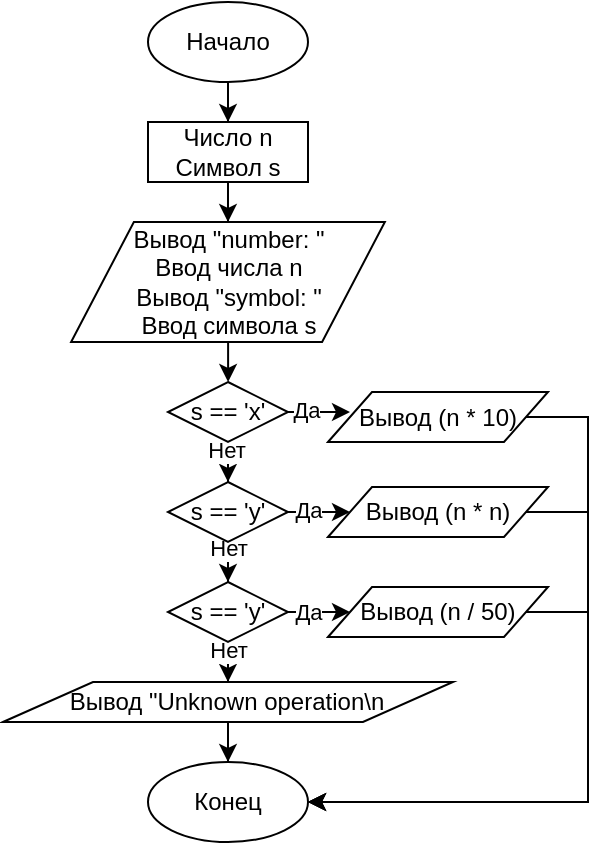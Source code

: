 <mxfile version="13.1.10" type="device"><diagram id="C5RBs43oDa-KdzZeNtuy" name="Page-1"><mxGraphModel dx="927" dy="409" grid="1" gridSize="10" guides="1" tooltips="1" connect="1" arrows="1" fold="1" page="1" pageScale="1" pageWidth="827" pageHeight="1169" math="0" shadow="0"><root><mxCell id="WIyWlLk6GJQsqaUBKTNV-0"/><mxCell id="WIyWlLk6GJQsqaUBKTNV-1" parent="WIyWlLk6GJQsqaUBKTNV-0"/><mxCell id="7uZfHtSH42SoGgWRZuXW-3" style="edgeStyle=orthogonalEdgeStyle;rounded=0;orthogonalLoop=1;jettySize=auto;html=1;entryX=0.5;entryY=0;entryDx=0;entryDy=0;" edge="1" parent="WIyWlLk6GJQsqaUBKTNV-1" source="7uZfHtSH42SoGgWRZuXW-0" target="7uZfHtSH42SoGgWRZuXW-1"><mxGeometry relative="1" as="geometry"/></mxCell><mxCell id="7uZfHtSH42SoGgWRZuXW-0" value="Начало" style="ellipse;whiteSpace=wrap;html=1;" vertex="1" parent="WIyWlLk6GJQsqaUBKTNV-1"><mxGeometry x="160" y="80" width="80" height="40" as="geometry"/></mxCell><mxCell id="7uZfHtSH42SoGgWRZuXW-5" style="edgeStyle=orthogonalEdgeStyle;rounded=0;orthogonalLoop=1;jettySize=auto;html=1;entryX=0.5;entryY=0;entryDx=0;entryDy=0;" edge="1" parent="WIyWlLk6GJQsqaUBKTNV-1" source="7uZfHtSH42SoGgWRZuXW-1" target="7uZfHtSH42SoGgWRZuXW-4"><mxGeometry relative="1" as="geometry"/></mxCell><mxCell id="7uZfHtSH42SoGgWRZuXW-1" value="Число n&lt;br&gt;Символ s" style="rounded=0;whiteSpace=wrap;html=1;" vertex="1" parent="WIyWlLk6GJQsqaUBKTNV-1"><mxGeometry x="160" y="140" width="80" height="30" as="geometry"/></mxCell><mxCell id="7uZfHtSH42SoGgWRZuXW-77" style="edgeStyle=orthogonalEdgeStyle;rounded=0;orthogonalLoop=1;jettySize=auto;html=1;entryX=0.5;entryY=0;entryDx=0;entryDy=0;" edge="1" parent="WIyWlLk6GJQsqaUBKTNV-1" source="7uZfHtSH42SoGgWRZuXW-4" target="7uZfHtSH42SoGgWRZuXW-76"><mxGeometry relative="1" as="geometry"/></mxCell><mxCell id="7uZfHtSH42SoGgWRZuXW-4" value="Вывод&amp;nbsp;&quot;number: &quot;&lt;br&gt;Ввод числа n&lt;br&gt;Вывод&amp;nbsp;&quot;symbol: &quot;&lt;br&gt;Ввод символа s" style="shape=parallelogram;perimeter=parallelogramPerimeter;whiteSpace=wrap;html=1;fontFamily=Helvetica;fontSize=12;fontColor=#000000;align=center;strokeColor=#000000;fillColor=#ffffff;" vertex="1" parent="WIyWlLk6GJQsqaUBKTNV-1"><mxGeometry x="121.56" y="190" width="156.87" height="60" as="geometry"/></mxCell><mxCell id="7uZfHtSH42SoGgWRZuXW-8" value="Конец" style="ellipse;whiteSpace=wrap;html=1;" vertex="1" parent="WIyWlLk6GJQsqaUBKTNV-1"><mxGeometry x="160" y="460" width="80" height="40" as="geometry"/></mxCell><mxCell id="7uZfHtSH42SoGgWRZuXW-79" style="edgeStyle=orthogonalEdgeStyle;rounded=0;orthogonalLoop=1;jettySize=auto;html=1;entryX=0.1;entryY=0.4;entryDx=0;entryDy=0;entryPerimeter=0;" edge="1" parent="WIyWlLk6GJQsqaUBKTNV-1" source="7uZfHtSH42SoGgWRZuXW-76" target="7uZfHtSH42SoGgWRZuXW-78"><mxGeometry relative="1" as="geometry"/></mxCell><mxCell id="7uZfHtSH42SoGgWRZuXW-80" value="Да" style="edgeLabel;html=1;align=center;verticalAlign=middle;resizable=0;points=[];" vertex="1" connectable="0" parent="7uZfHtSH42SoGgWRZuXW-79"><mxGeometry x="0.379" y="1" relative="1" as="geometry"><mxPoint as="offset"/></mxGeometry></mxCell><mxCell id="7uZfHtSH42SoGgWRZuXW-82" style="edgeStyle=orthogonalEdgeStyle;rounded=0;orthogonalLoop=1;jettySize=auto;html=1;entryX=0.5;entryY=0;entryDx=0;entryDy=0;" edge="1" parent="WIyWlLk6GJQsqaUBKTNV-1" source="7uZfHtSH42SoGgWRZuXW-76" target="7uZfHtSH42SoGgWRZuXW-81"><mxGeometry relative="1" as="geometry"/></mxCell><mxCell id="7uZfHtSH42SoGgWRZuXW-83" value="Нет" style="edgeLabel;html=1;align=center;verticalAlign=middle;resizable=0;points=[];" vertex="1" connectable="0" parent="7uZfHtSH42SoGgWRZuXW-82"><mxGeometry x="0.627" y="-1" relative="1" as="geometry"><mxPoint y="-5" as="offset"/></mxGeometry></mxCell><mxCell id="7uZfHtSH42SoGgWRZuXW-76" value="s == 'x'" style="rhombus;whiteSpace=wrap;html=1;" vertex="1" parent="WIyWlLk6GJQsqaUBKTNV-1"><mxGeometry x="169.99" y="270" width="60.01" height="30" as="geometry"/></mxCell><mxCell id="7uZfHtSH42SoGgWRZuXW-99" style="edgeStyle=orthogonalEdgeStyle;rounded=0;orthogonalLoop=1;jettySize=auto;html=1;entryX=1;entryY=0.5;entryDx=0;entryDy=0;" edge="1" parent="WIyWlLk6GJQsqaUBKTNV-1" source="7uZfHtSH42SoGgWRZuXW-78" target="7uZfHtSH42SoGgWRZuXW-8"><mxGeometry relative="1" as="geometry"><Array as="points"><mxPoint x="380" y="288"/><mxPoint x="380" y="480"/></Array></mxGeometry></mxCell><mxCell id="7uZfHtSH42SoGgWRZuXW-78" value="Вывод&amp;nbsp;(n * 10)" style="shape=parallelogram;perimeter=parallelogramPerimeter;whiteSpace=wrap;html=1;" vertex="1" parent="WIyWlLk6GJQsqaUBKTNV-1"><mxGeometry x="250" y="275" width="110" height="25" as="geometry"/></mxCell><mxCell id="7uZfHtSH42SoGgWRZuXW-85" style="edgeStyle=orthogonalEdgeStyle;rounded=0;orthogonalLoop=1;jettySize=auto;html=1;entryX=0;entryY=0.5;entryDx=0;entryDy=0;" edge="1" parent="WIyWlLk6GJQsqaUBKTNV-1" source="7uZfHtSH42SoGgWRZuXW-81" target="7uZfHtSH42SoGgWRZuXW-84"><mxGeometry relative="1" as="geometry"/></mxCell><mxCell id="7uZfHtSH42SoGgWRZuXW-86" value="Да" style="edgeLabel;html=1;align=center;verticalAlign=middle;resizable=0;points=[];" vertex="1" connectable="0" parent="7uZfHtSH42SoGgWRZuXW-85"><mxGeometry x="0.392" y="1" relative="1" as="geometry"><mxPoint as="offset"/></mxGeometry></mxCell><mxCell id="7uZfHtSH42SoGgWRZuXW-88" style="edgeStyle=orthogonalEdgeStyle;rounded=0;orthogonalLoop=1;jettySize=auto;html=1;entryX=0.5;entryY=0;entryDx=0;entryDy=0;" edge="1" parent="WIyWlLk6GJQsqaUBKTNV-1" source="7uZfHtSH42SoGgWRZuXW-81" target="7uZfHtSH42SoGgWRZuXW-87"><mxGeometry relative="1" as="geometry"/></mxCell><mxCell id="7uZfHtSH42SoGgWRZuXW-89" value="Нет" style="edgeLabel;html=1;align=center;verticalAlign=middle;resizable=0;points=[];" vertex="1" connectable="0" parent="7uZfHtSH42SoGgWRZuXW-88"><mxGeometry x="0.587" y="-1" relative="1" as="geometry"><mxPoint x="1" y="-5" as="offset"/></mxGeometry></mxCell><mxCell id="7uZfHtSH42SoGgWRZuXW-81" value="s == 'y'" style="rhombus;whiteSpace=wrap;html=1;" vertex="1" parent="WIyWlLk6GJQsqaUBKTNV-1"><mxGeometry x="169.99" y="320" width="60.01" height="30" as="geometry"/></mxCell><mxCell id="7uZfHtSH42SoGgWRZuXW-98" style="edgeStyle=orthogonalEdgeStyle;rounded=0;orthogonalLoop=1;jettySize=auto;html=1;entryX=1;entryY=0.5;entryDx=0;entryDy=0;" edge="1" parent="WIyWlLk6GJQsqaUBKTNV-1" source="7uZfHtSH42SoGgWRZuXW-84" target="7uZfHtSH42SoGgWRZuXW-8"><mxGeometry relative="1" as="geometry"><mxPoint x="380" y="490" as="targetPoint"/><Array as="points"><mxPoint x="380" y="335"/><mxPoint x="380" y="480"/></Array></mxGeometry></mxCell><mxCell id="7uZfHtSH42SoGgWRZuXW-84" value="Вывод&amp;nbsp;(n * n)" style="shape=parallelogram;perimeter=parallelogramPerimeter;whiteSpace=wrap;html=1;" vertex="1" parent="WIyWlLk6GJQsqaUBKTNV-1"><mxGeometry x="250" y="322.5" width="110" height="25" as="geometry"/></mxCell><mxCell id="7uZfHtSH42SoGgWRZuXW-91" style="edgeStyle=orthogonalEdgeStyle;rounded=0;orthogonalLoop=1;jettySize=auto;html=1;" edge="1" parent="WIyWlLk6GJQsqaUBKTNV-1" source="7uZfHtSH42SoGgWRZuXW-87" target="7uZfHtSH42SoGgWRZuXW-90"><mxGeometry relative="1" as="geometry"/></mxCell><mxCell id="7uZfHtSH42SoGgWRZuXW-92" value="Да" style="edgeLabel;html=1;align=center;verticalAlign=middle;resizable=0;points=[];" vertex="1" connectable="0" parent="7uZfHtSH42SoGgWRZuXW-91"><mxGeometry x="0.268" y="-1" relative="1" as="geometry"><mxPoint x="5.2" y="-1" as="offset"/></mxGeometry></mxCell><mxCell id="7uZfHtSH42SoGgWRZuXW-94" style="edgeStyle=orthogonalEdgeStyle;rounded=0;orthogonalLoop=1;jettySize=auto;html=1;entryX=0.5;entryY=0;entryDx=0;entryDy=0;" edge="1" parent="WIyWlLk6GJQsqaUBKTNV-1" source="7uZfHtSH42SoGgWRZuXW-87" target="7uZfHtSH42SoGgWRZuXW-93"><mxGeometry relative="1" as="geometry"/></mxCell><mxCell id="7uZfHtSH42SoGgWRZuXW-95" value="Нет" style="edgeLabel;html=1;align=center;verticalAlign=middle;resizable=0;points=[];" vertex="1" connectable="0" parent="7uZfHtSH42SoGgWRZuXW-94"><mxGeometry x="-0.813" relative="1" as="geometry"><mxPoint y="-1.63" as="offset"/></mxGeometry></mxCell><mxCell id="7uZfHtSH42SoGgWRZuXW-87" value="s == 'y'" style="rhombus;whiteSpace=wrap;html=1;" vertex="1" parent="WIyWlLk6GJQsqaUBKTNV-1"><mxGeometry x="169.99" y="370" width="60.01" height="30" as="geometry"/></mxCell><mxCell id="7uZfHtSH42SoGgWRZuXW-97" style="edgeStyle=orthogonalEdgeStyle;rounded=0;orthogonalLoop=1;jettySize=auto;html=1;entryX=1;entryY=0.5;entryDx=0;entryDy=0;exitX=1;exitY=0.5;exitDx=0;exitDy=0;" edge="1" parent="WIyWlLk6GJQsqaUBKTNV-1" source="7uZfHtSH42SoGgWRZuXW-90" target="7uZfHtSH42SoGgWRZuXW-8"><mxGeometry relative="1" as="geometry"><Array as="points"><mxPoint x="380" y="385"/><mxPoint x="380" y="480"/></Array></mxGeometry></mxCell><mxCell id="7uZfHtSH42SoGgWRZuXW-90" value="Вывод&amp;nbsp;(n / 50)" style="shape=parallelogram;perimeter=parallelogramPerimeter;whiteSpace=wrap;html=1;" vertex="1" parent="WIyWlLk6GJQsqaUBKTNV-1"><mxGeometry x="250" y="372.5" width="110" height="25" as="geometry"/></mxCell><mxCell id="7uZfHtSH42SoGgWRZuXW-96" style="edgeStyle=orthogonalEdgeStyle;rounded=0;orthogonalLoop=1;jettySize=auto;html=1;entryX=0.5;entryY=0;entryDx=0;entryDy=0;" edge="1" parent="WIyWlLk6GJQsqaUBKTNV-1" source="7uZfHtSH42SoGgWRZuXW-93" target="7uZfHtSH42SoGgWRZuXW-8"><mxGeometry relative="1" as="geometry"/></mxCell><mxCell id="7uZfHtSH42SoGgWRZuXW-93" value="Вывод&amp;nbsp;&quot;Unknown operation\n" style="shape=parallelogram;perimeter=parallelogramPerimeter;whiteSpace=wrap;html=1;" vertex="1" parent="WIyWlLk6GJQsqaUBKTNV-1"><mxGeometry x="87.49" y="420" width="225" height="20" as="geometry"/></mxCell></root></mxGraphModel></diagram></mxfile>